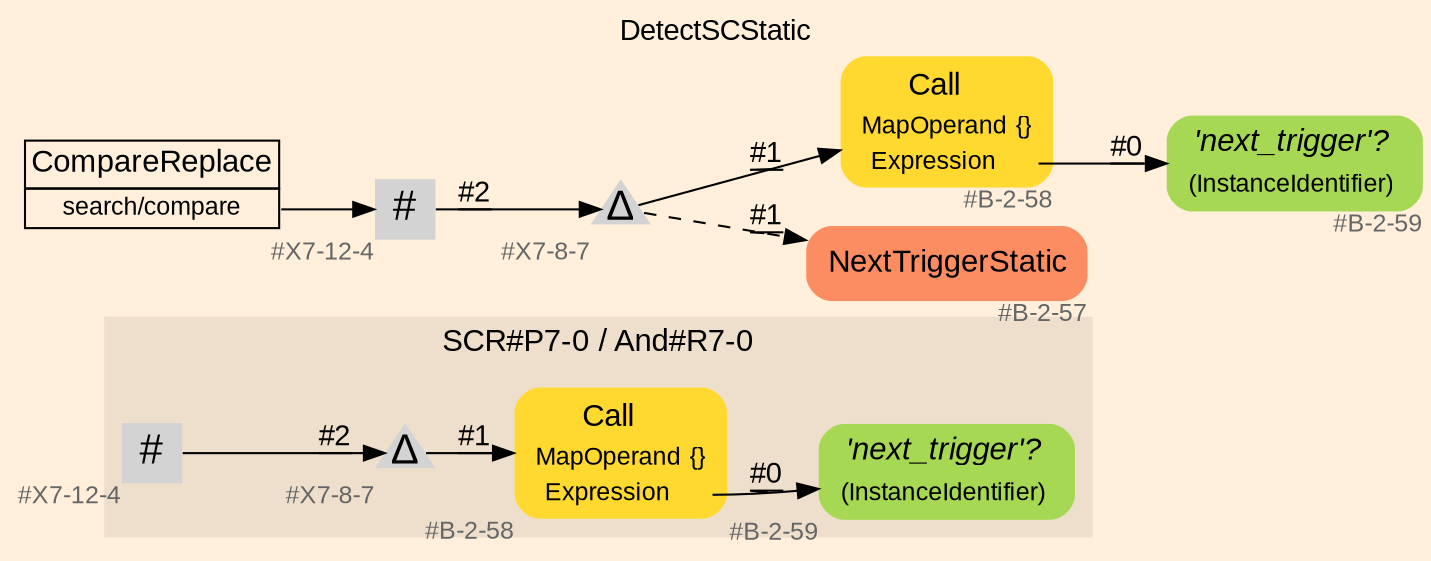 digraph "DetectSCStatic" {
label = "DetectSCStatic"
labelloc = t
graph [
    rankdir = "LR"
    ranksep = 0.3
    bgcolor = antiquewhite1
    color = black
    fontcolor = black
    fontname = "Arial"
];
node [
    fontname = "Arial"
];
edge [
    fontname = "Arial"
];

// -------------------- figure And#R7-0 --------------------
// -------- region And#R7-0 ----------
subgraph "clusterAnd#R7-0" {
    label = "SCR#P7-0 / And#R7-0"
    style = "filled"
    color = antiquewhite2
    fontsize = "15"
    // -------- block And#R7-0/#B-2-59 ----------
    "And#R7-0/#B-2-59" [
        fillcolor = "/set28/5"
        xlabel = "#B-2-59"
        fontsize = "12"
        fontcolor = grey40
        shape = "plaintext"
        label = <<TABLE BORDER="0" CELLBORDER="0" CELLSPACING="0">
         <TR><TD><FONT COLOR="black" POINT-SIZE="15"><I>'next_trigger'?</I></FONT></TD></TR>
         <TR><TD><FONT COLOR="black" POINT-SIZE="12">(InstanceIdentifier)</FONT></TD><TD PORT="port0"></TD></TR>
        </TABLE>>
        style = "rounded,filled"
    ];
    
    // -------- block And#R7-0/#X7-12-4 ----------
    "And#R7-0/#X7-12-4" [
        xlabel = "#X7-12-4"
        fontsize = "12"
        fontcolor = grey40
        shape = "square"
        label = <<FONT COLOR="black" POINT-SIZE="20">#</FONT>>
        style = "filled"
        penwidth = 0.0
        fixedsize = true
        width = 0.4
        height = 0.4
    ];
    
    // -------- block And#R7-0/#X7-8-7 ----------
    "And#R7-0/#X7-8-7" [
        xlabel = "#X7-8-7"
        fontsize = "12"
        fontcolor = grey40
        shape = "triangle"
        label = <<FONT COLOR="black" POINT-SIZE="20">Δ</FONT>>
        style = "filled"
        penwidth = 0.0
        fixedsize = true
        width = 0.4
        height = 0.4
    ];
    
    // -------- block And#R7-0/#B-2-58 ----------
    "And#R7-0/#B-2-58" [
        fillcolor = "/set28/6"
        xlabel = "#B-2-58"
        fontsize = "12"
        fontcolor = grey40
        shape = "plaintext"
        label = <<TABLE BORDER="0" CELLBORDER="0" CELLSPACING="0">
         <TR><TD><FONT COLOR="black" POINT-SIZE="15">Call</FONT></TD></TR>
         <TR><TD><FONT COLOR="black" POINT-SIZE="12">MapOperand</FONT></TD><TD PORT="port0"><FONT COLOR="black" POINT-SIZE="12">{}</FONT></TD></TR>
         <TR><TD><FONT COLOR="black" POINT-SIZE="12">Expression</FONT></TD><TD PORT="port1"></TD></TR>
        </TABLE>>
        style = "rounded,filled"
    ];
    
}

"And#R7-0/#X7-12-4" -> "And#R7-0/#X7-8-7" [
    label = "#2"
    decorate = true
    color = black
    fontcolor = black
];

"And#R7-0/#X7-8-7" -> "And#R7-0/#B-2-58" [
    label = "#1"
    decorate = true
    color = black
    fontcolor = black
];

"And#R7-0/#B-2-58":port1 -> "And#R7-0/#B-2-59" [
    label = "#0"
    decorate = true
    color = black
    fontcolor = black
];


// -------------------- transformation figure --------------------
// -------- block CR#X7-10-7 ----------
"CR#X7-10-7" [
    fillcolor = antiquewhite1
    fontsize = "12"
    fontcolor = grey40
    shape = "plaintext"
    label = <<TABLE BORDER="0" CELLBORDER="1" CELLSPACING="0">
     <TR><TD><FONT COLOR="black" POINT-SIZE="15">CompareReplace</FONT></TD></TR>
     <TR><TD PORT="port0"><FONT COLOR="black" POINT-SIZE="12">search/compare</FONT></TD></TR>
    </TABLE>>
    style = "filled"
    color = black
];

// -------- block #X7-12-4 ----------
"#X7-12-4" [
    xlabel = "#X7-12-4"
    fontsize = "12"
    fontcolor = grey40
    shape = "square"
    label = <<FONT COLOR="black" POINT-SIZE="20">#</FONT>>
    style = "filled"
    penwidth = 0.0
    fixedsize = true
    width = 0.4
    height = 0.4
];

// -------- block #X7-8-7 ----------
"#X7-8-7" [
    xlabel = "#X7-8-7"
    fontsize = "12"
    fontcolor = grey40
    shape = "triangle"
    label = <<FONT COLOR="black" POINT-SIZE="20">Δ</FONT>>
    style = "filled"
    penwidth = 0.0
    fixedsize = true
    width = 0.4
    height = 0.4
];

// -------- block #B-2-58 ----------
"#B-2-58" [
    fillcolor = "/set28/6"
    xlabel = "#B-2-58"
    fontsize = "12"
    fontcolor = grey40
    shape = "plaintext"
    label = <<TABLE BORDER="0" CELLBORDER="0" CELLSPACING="0">
     <TR><TD><FONT COLOR="black" POINT-SIZE="15">Call</FONT></TD></TR>
     <TR><TD><FONT COLOR="black" POINT-SIZE="12">MapOperand</FONT></TD><TD PORT="port0"><FONT COLOR="black" POINT-SIZE="12">{}</FONT></TD></TR>
     <TR><TD><FONT COLOR="black" POINT-SIZE="12">Expression</FONT></TD><TD PORT="port1"></TD></TR>
    </TABLE>>
    style = "rounded,filled"
];

// -------- block #B-2-59 ----------
"#B-2-59" [
    fillcolor = "/set28/5"
    xlabel = "#B-2-59"
    fontsize = "12"
    fontcolor = grey40
    shape = "plaintext"
    label = <<TABLE BORDER="0" CELLBORDER="0" CELLSPACING="0">
     <TR><TD><FONT COLOR="black" POINT-SIZE="15"><I>'next_trigger'?</I></FONT></TD></TR>
     <TR><TD><FONT COLOR="black" POINT-SIZE="12">(InstanceIdentifier)</FONT></TD><TD PORT="port0"></TD></TR>
    </TABLE>>
    style = "rounded,filled"
];

// -------- block #B-2-57 ----------
"#B-2-57" [
    fillcolor = "/set28/2"
    xlabel = "#B-2-57"
    fontsize = "12"
    fontcolor = grey40
    shape = "plaintext"
    label = <<TABLE BORDER="0" CELLBORDER="0" CELLSPACING="0">
     <TR><TD><FONT COLOR="black" POINT-SIZE="15">NextTriggerStatic</FONT></TD></TR>
    </TABLE>>
    style = "rounded,filled"
];

"CR#X7-10-7":port0 -> "#X7-12-4" [
    label = ""
    decorate = true
    color = black
    fontcolor = black
];

"#X7-12-4" -> "#X7-8-7" [
    label = "#2"
    decorate = true
    color = black
    fontcolor = black
];

"#X7-8-7" -> "#B-2-58" [
    label = "#1"
    decorate = true
    color = black
    fontcolor = black
];

"#X7-8-7" -> "#B-2-57" [
    style="dashed"
    label = "#1"
    decorate = true
    color = black
    fontcolor = black
];

"#B-2-58":port1 -> "#B-2-59" [
    label = "#0"
    decorate = true
    color = black
    fontcolor = black
];


}
